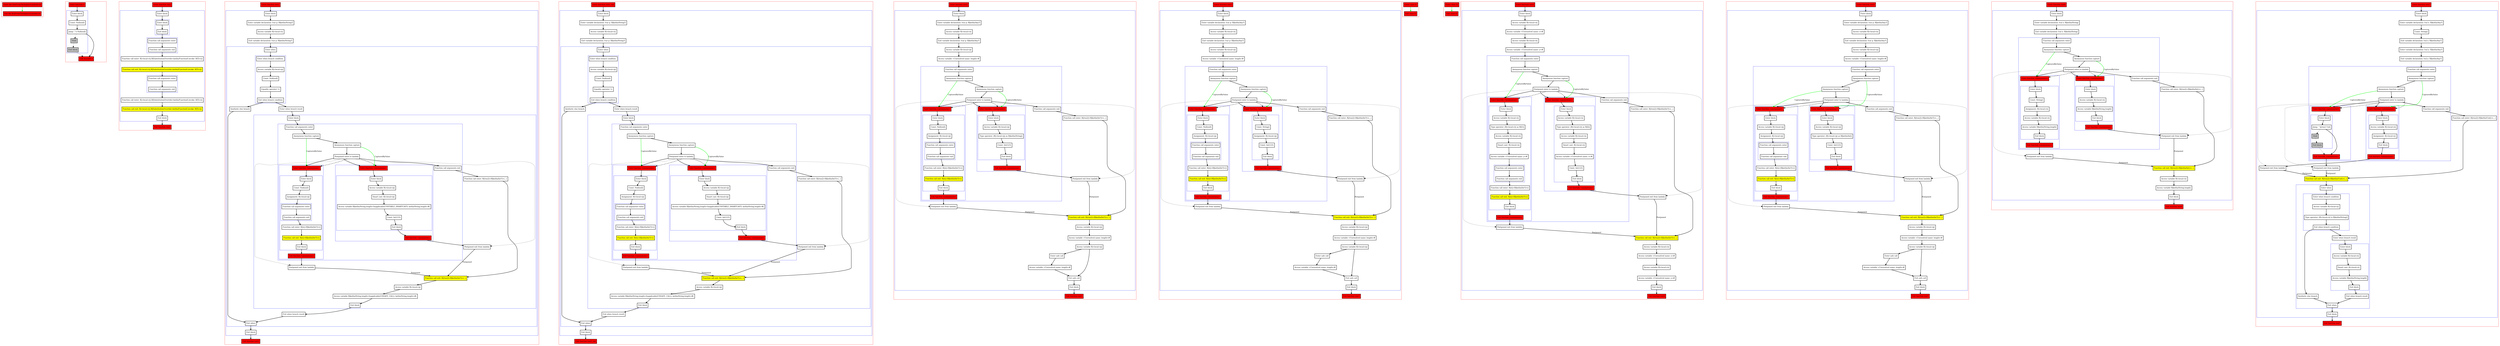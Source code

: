 digraph flowFromTwoInplaceLambdas_kt {
    graph [nodesep=3]
    node [shape=box penwidth=2]
    edge [penwidth=2]

    subgraph cluster_0 {
        color=red
        0 [label="Enter file flowFromTwoInplaceLambdas.kt" style="filled" fillcolor=red];
        1 [label="Exit file flowFromTwoInplaceLambdas.kt" style="filled" fillcolor=red];
    }
    0 -> {1} [color=green];

    subgraph cluster_1 {
        color=red
        2 [label="Enter function n" style="filled" fillcolor=red];
        subgraph cluster_2 {
            color=blue
            3 [label="Enter block"];
            4 [label="Const: Null(null)"];
            5 [label="Jump: ^n Null(null)"];
            6 [label="Stub" style="filled" fillcolor=gray];
            7 [label="Exit block" style="filled" fillcolor=gray];
        }
        8 [label="Exit function n" style="filled" fillcolor=red];
    }
    2 -> {3};
    3 -> {4};
    4 -> {5};
    5 -> {8};
    5 -> {6} [style=dotted];
    6 -> {7} [style=dotted];
    7 -> {8} [style=dotted];

    subgraph cluster_3 {
        color=red
        9 [label="Enter function run2" style="filled" fillcolor=red];
        subgraph cluster_4 {
            color=blue
            10 [label="Enter block"];
            subgraph cluster_5 {
                color=blue
                11 [label="Enter block"];
                12 [label="Exit block"];
            }
            subgraph cluster_6 {
                color=blue
                13 [label="Function call arguments enter"];
                14 [label="Function call arguments exit"];
            }
            15 [label="Function call enter: R|<local>/x|.R|SubstitutionOverride<kotlin/Function0.invoke: R|T|>|()"];
            16 [label="Function call exit: R|<local>/x|.R|SubstitutionOverride<kotlin/Function0.invoke: R|T|>|()" style="filled" fillcolor=yellow];
            subgraph cluster_7 {
                color=blue
                17 [label="Function call arguments enter"];
                18 [label="Function call arguments exit"];
            }
            19 [label="Function call enter: R|<local>/y|.R|SubstitutionOverride<kotlin/Function0.invoke: R|T|>|()"];
            20 [label="Function call exit: R|<local>/y|.R|SubstitutionOverride<kotlin/Function0.invoke: R|T|>|()" style="filled" fillcolor=yellow];
            21 [label="Exit block"];
        }
        22 [label="Exit function run2" style="filled" fillcolor=red];
    }
    9 -> {10};
    10 -> {11};
    11 -> {12};
    12 -> {13};
    13 -> {14};
    14 -> {15};
    15 -> {16};
    16 -> {17};
    17 -> {18};
    18 -> {19};
    19 -> {20};
    20 -> {21};
    21 -> {22};

    subgraph cluster_8 {
        color=red
        23 [label="Enter function test1" style="filled" fillcolor=red];
        subgraph cluster_9 {
            color=blue
            24 [label="Enter block"];
            25 [label="Enter variable declaration: lvar p: R|kotlin/String?|"];
            26 [label="Access variable R|<local>/x|"];
            27 [label="Exit variable declaration: lvar p: R|kotlin/String?|"];
            subgraph cluster_10 {
                color=blue
                28 [label="Enter when"];
                subgraph cluster_11 {
                    color=blue
                    29 [label="Enter when branch condition "];
                    30 [label="Access variable R|<local>/p|"];
                    31 [label="Const: Null(null)"];
                    32 [label="Equality operator !="];
                    33 [label="Exit when branch condition"];
                }
                34 [label="Synthetic else branch"];
                35 [label="Enter when branch result"];
                subgraph cluster_12 {
                    color=blue
                    36 [label="Enter block"];
                    subgraph cluster_13 {
                        color=blue
                        37 [label="Function call arguments enter"];
                        38 [label="Anonymous function capture"];
                        39 [label="Anonymous function capture"];
                        40 [label="Postponed enter to lambda"];
                        subgraph cluster_14 {
                            color=blue
                            41 [label="Enter function <anonymous>" style="filled" fillcolor=red];
                            subgraph cluster_15 {
                                color=blue
                                42 [label="Enter block"];
                                43 [label="Access variable R|<local>/p|"];
                                44 [label="Smart cast: R|<local>/p|"];
                                45 [label="Access variable R|kotlin/String.length<Inapplicable(UNSTABLE_SMARTCAST): kotlin/String.length>#|"];
                                46 [label="Const: Int(123)"];
                                47 [label="Exit block"];
                            }
                            48 [label="Exit function <anonymous>" style="filled" fillcolor=red];
                        }
                        subgraph cluster_16 {
                            color=blue
                            49 [label="Enter function <anonymous>" style="filled" fillcolor=red];
                            subgraph cluster_17 {
                                color=blue
                                50 [label="Enter block"];
                                51 [label="Const: Null(null)"];
                                52 [label="Assignment: R|<local>/p|"];
                                subgraph cluster_18 {
                                    color=blue
                                    53 [label="Function call arguments enter"];
                                    54 [label="Function call arguments exit"];
                                }
                                55 [label="Function call enter: R|/n|<R|kotlin/Int?|>()"];
                                56 [label="Function call exit: R|/n|<R|kotlin/Int?|>()" style="filled" fillcolor=yellow];
                                57 [label="Exit block"];
                            }
                            58 [label="Exit function <anonymous>" style="filled" fillcolor=red];
                        }
                        59 [label="Function call arguments exit"];
                    }
                    60 [label="Function call enter: R|/run2|<R|kotlin/Int?|>(...)"];
                    61 [label="Postponed exit from lambda"];
                    62 [label="Postponed exit from lambda"];
                    63 [label="Function call exit: R|/run2|<R|kotlin/Int?|>(...)" style="filled" fillcolor=yellow];
                    64 [label="Access variable R|<local>/p|"];
                    65 [label="Access variable R|kotlin/String.length<Inapplicable(UNSAFE_CALL): kotlin/String.length>#|"];
                    66 [label="Exit block"];
                }
                67 [label="Exit when branch result"];
                68 [label="Exit when"];
            }
            69 [label="Exit block"];
        }
        70 [label="Exit function test1" style="filled" fillcolor=red];
    }
    23 -> {24};
    24 -> {25};
    25 -> {26};
    26 -> {27};
    27 -> {28};
    28 -> {29};
    29 -> {30};
    30 -> {31};
    31 -> {32};
    32 -> {33};
    33 -> {34 35};
    34 -> {68};
    35 -> {36};
    36 -> {37};
    37 -> {38};
    38 -> {39};
    38 -> {49} [color=green label="CapturedByValue"];
    39 -> {40};
    39 -> {41} [color=green label="CapturedByValue"];
    40 -> {41 49 59};
    40 -> {61 62} [style=dotted];
    40 -> {41 49} [style=dashed];
    41 -> {42};
    42 -> {43};
    43 -> {44};
    44 -> {45};
    45 -> {46};
    46 -> {47};
    47 -> {48};
    48 -> {61};
    49 -> {50};
    50 -> {51};
    51 -> {52};
    52 -> {53};
    53 -> {54};
    54 -> {55};
    55 -> {56};
    56 -> {57};
    57 -> {58};
    58 -> {62};
    59 -> {60};
    60 -> {63};
    61 -> {63} [label="Postponed"];
    62 -> {63} [label="Postponed"];
    63 -> {64};
    64 -> {65};
    65 -> {66};
    66 -> {67};
    67 -> {68};
    68 -> {69};
    69 -> {70};

    subgraph cluster_19 {
        color=red
        71 [label="Enter function test1_tail" style="filled" fillcolor=red];
        subgraph cluster_20 {
            color=blue
            72 [label="Enter block"];
            73 [label="Enter variable declaration: lvar p: R|kotlin/String?|"];
            74 [label="Access variable R|<local>/x|"];
            75 [label="Exit variable declaration: lvar p: R|kotlin/String?|"];
            subgraph cluster_21 {
                color=blue
                76 [label="Enter when"];
                subgraph cluster_22 {
                    color=blue
                    77 [label="Enter when branch condition "];
                    78 [label="Access variable R|<local>/p|"];
                    79 [label="Const: Null(null)"];
                    80 [label="Equality operator !="];
                    81 [label="Exit when branch condition"];
                }
                82 [label="Synthetic else branch"];
                83 [label="Enter when branch result"];
                subgraph cluster_23 {
                    color=blue
                    84 [label="Enter block"];
                    subgraph cluster_24 {
                        color=blue
                        85 [label="Function call arguments enter"];
                        86 [label="Anonymous function capture"];
                        87 [label="Anonymous function capture"];
                        88 [label="Postponed enter to lambda"];
                        subgraph cluster_25 {
                            color=blue
                            89 [label="Enter function <anonymous>" style="filled" fillcolor=red];
                            subgraph cluster_26 {
                                color=blue
                                90 [label="Enter block"];
                                91 [label="Access variable R|<local>/p|"];
                                92 [label="Smart cast: R|<local>/p|"];
                                93 [label="Access variable R|kotlin/String.length<Inapplicable(UNSTABLE_SMARTCAST): kotlin/String.length>#|"];
                                94 [label="Const: Int(123)"];
                                95 [label="Exit block"];
                            }
                            96 [label="Exit function <anonymous>" style="filled" fillcolor=red];
                        }
                        subgraph cluster_27 {
                            color=blue
                            97 [label="Enter function <anonymous>" style="filled" fillcolor=red];
                            subgraph cluster_28 {
                                color=blue
                                98 [label="Enter block"];
                                99 [label="Const: Null(null)"];
                                100 [label="Assignment: R|<local>/p|"];
                                subgraph cluster_29 {
                                    color=blue
                                    101 [label="Function call arguments enter"];
                                    102 [label="Function call arguments exit"];
                                }
                                103 [label="Function call enter: R|/n|<R|kotlin/Int?|>()"];
                                104 [label="Function call exit: R|/n|<R|kotlin/Int?|>()" style="filled" fillcolor=yellow];
                                105 [label="Exit block"];
                            }
                            106 [label="Exit function <anonymous>" style="filled" fillcolor=red];
                        }
                        107 [label="Function call arguments exit"];
                    }
                    108 [label="Function call enter: R|/run2|<R|kotlin/Int?|>(...)"];
                    109 [label="Postponed exit from lambda"];
                    110 [label="Postponed exit from lambda"];
                    111 [label="Function call exit: R|/run2|<R|kotlin/Int?|>(...)" style="filled" fillcolor=yellow];
                    112 [label="Access variable R|<local>/p|"];
                    113 [label="Access variable R|kotlin/String.length<Inapplicable(UNSAFE_CALL): kotlin/String.length>#|"];
                    114 [label="Exit block"];
                }
                115 [label="Exit when branch result"];
                116 [label="Exit when"];
            }
            117 [label="Exit block"];
        }
        118 [label="Exit function test1_tail" style="filled" fillcolor=red];
    }
    71 -> {72};
    72 -> {73};
    73 -> {74};
    74 -> {75};
    75 -> {76};
    76 -> {77};
    77 -> {78};
    78 -> {79};
    79 -> {80};
    80 -> {81};
    81 -> {82 83};
    82 -> {116};
    83 -> {84};
    84 -> {85};
    85 -> {86};
    86 -> {87};
    86 -> {97} [color=green label="CapturedByValue"];
    87 -> {88};
    87 -> {89} [color=green label="CapturedByValue"];
    88 -> {89 97 107};
    88 -> {109 110} [style=dotted];
    88 -> {89 97} [style=dashed];
    89 -> {90};
    90 -> {91};
    91 -> {92};
    92 -> {93};
    93 -> {94};
    94 -> {95};
    95 -> {96};
    96 -> {109};
    97 -> {98};
    98 -> {99};
    99 -> {100};
    100 -> {101};
    101 -> {102};
    102 -> {103};
    103 -> {104};
    104 -> {105};
    105 -> {106};
    106 -> {110};
    107 -> {108};
    108 -> {111};
    109 -> {111} [label="Postponed"];
    110 -> {111} [label="Postponed"];
    111 -> {112};
    112 -> {113};
    113 -> {114};
    114 -> {115};
    115 -> {116};
    116 -> {117};
    117 -> {118};

    subgraph cluster_30 {
        color=red
        119 [label="Enter function test2" style="filled" fillcolor=red];
        subgraph cluster_31 {
            color=blue
            120 [label="Enter block"];
            121 [label="Enter variable declaration: lvar p: R|kotlin/Any?|"];
            122 [label="Access variable R|<local>/x|"];
            123 [label="Exit variable declaration: lvar p: R|kotlin/Any?|"];
            124 [label="Access variable R|<local>/p|"];
            125 [label="Access variable <Unresolved name: length>#"];
            subgraph cluster_32 {
                color=blue
                126 [label="Function call arguments enter"];
                127 [label="Anonymous function capture"];
                128 [label="Anonymous function capture"];
                129 [label="Postponed enter to lambda"];
                subgraph cluster_33 {
                    color=blue
                    130 [label="Enter function <anonymous>" style="filled" fillcolor=red];
                    subgraph cluster_34 {
                        color=blue
                        131 [label="Enter block"];
                        132 [label="Access variable R|<local>/p|"];
                        133 [label="Type operator: (R|<local>/p| as R|kotlin/String|)"];
                        134 [label="Const: Int(123)"];
                        135 [label="Exit block"];
                    }
                    136 [label="Exit function <anonymous>" style="filled" fillcolor=red];
                }
                subgraph cluster_35 {
                    color=blue
                    137 [label="Enter function <anonymous>" style="filled" fillcolor=red];
                    subgraph cluster_36 {
                        color=blue
                        138 [label="Enter block"];
                        139 [label="Const: Null(null)"];
                        140 [label="Assignment: R|<local>/p|"];
                        subgraph cluster_37 {
                            color=blue
                            141 [label="Function call arguments enter"];
                            142 [label="Function call arguments exit"];
                        }
                        143 [label="Function call enter: R|/n|<R|kotlin/Int?|>()"];
                        144 [label="Function call exit: R|/n|<R|kotlin/Int?|>()" style="filled" fillcolor=yellow];
                        145 [label="Exit block"];
                    }
                    146 [label="Exit function <anonymous>" style="filled" fillcolor=red];
                }
                147 [label="Function call arguments exit"];
            }
            148 [label="Function call enter: R|/run2|<R|kotlin/Int?|>(...)"];
            149 [label="Postponed exit from lambda"];
            150 [label="Postponed exit from lambda"];
            151 [label="Function call exit: R|/run2|<R|kotlin/Int?|>(...)" style="filled" fillcolor=yellow];
            152 [label="Access variable R|<local>/p|"];
            153 [label="Access variable <Unresolved name: length>#"];
            154 [label="Access variable R|<local>/p|"];
            155 [label="Enter safe call"];
            156 [label="Access variable <Unresolved name: length>#"];
            157 [label="Exit safe call"];
            158 [label="Exit block"];
        }
        159 [label="Exit function test2" style="filled" fillcolor=red];
    }
    119 -> {120};
    120 -> {121};
    121 -> {122};
    122 -> {123};
    123 -> {124};
    124 -> {125};
    125 -> {126};
    126 -> {127};
    127 -> {128};
    127 -> {137} [color=green label="CapturedByValue"];
    128 -> {129};
    128 -> {130} [color=green label="CapturedByValue"];
    129 -> {130 137 147};
    129 -> {149 150} [style=dotted];
    129 -> {130 137} [style=dashed];
    130 -> {131};
    131 -> {132};
    132 -> {133};
    133 -> {134};
    134 -> {135};
    135 -> {136};
    136 -> {149};
    137 -> {138};
    138 -> {139};
    139 -> {140};
    140 -> {141};
    141 -> {142};
    142 -> {143};
    143 -> {144};
    144 -> {145};
    145 -> {146};
    146 -> {150};
    147 -> {148};
    148 -> {151};
    149 -> {151} [label="Postponed"];
    150 -> {151} [label="Postponed"];
    151 -> {152};
    152 -> {153};
    153 -> {154};
    154 -> {155 157};
    155 -> {156};
    156 -> {157};
    157 -> {158};
    158 -> {159};

    subgraph cluster_38 {
        color=red
        160 [label="Enter function test3" style="filled" fillcolor=red];
        subgraph cluster_39 {
            color=blue
            161 [label="Enter block"];
            162 [label="Enter variable declaration: lvar p: R|kotlin/Any?|"];
            163 [label="Access variable R|<local>/x|"];
            164 [label="Exit variable declaration: lvar p: R|kotlin/Any?|"];
            165 [label="Access variable R|<local>/p|"];
            166 [label="Access variable <Unresolved name: length>#"];
            subgraph cluster_40 {
                color=blue
                167 [label="Function call arguments enter"];
                168 [label="Anonymous function capture"];
                169 [label="Anonymous function capture"];
                170 [label="Postponed enter to lambda"];
                subgraph cluster_41 {
                    color=blue
                    171 [label="Enter function <anonymous>" style="filled" fillcolor=red];
                    subgraph cluster_42 {
                        color=blue
                        172 [label="Enter block"];
                        173 [label="Const: String()"];
                        174 [label="Assignment: R|<local>/p|"];
                        175 [label="Const: Int(123)"];
                        176 [label="Exit block"];
                    }
                    177 [label="Exit function <anonymous>" style="filled" fillcolor=red];
                }
                subgraph cluster_43 {
                    color=blue
                    178 [label="Enter function <anonymous>" style="filled" fillcolor=red];
                    subgraph cluster_44 {
                        color=blue
                        179 [label="Enter block"];
                        180 [label="Const: Null(null)"];
                        181 [label="Assignment: R|<local>/p|"];
                        subgraph cluster_45 {
                            color=blue
                            182 [label="Function call arguments enter"];
                            183 [label="Function call arguments exit"];
                        }
                        184 [label="Function call enter: R|/n|<R|kotlin/Int?|>()"];
                        185 [label="Function call exit: R|/n|<R|kotlin/Int?|>()" style="filled" fillcolor=yellow];
                        186 [label="Exit block"];
                    }
                    187 [label="Exit function <anonymous>" style="filled" fillcolor=red];
                }
                188 [label="Function call arguments exit"];
            }
            189 [label="Function call enter: R|/run2|<R|kotlin/Int?|>(...)"];
            190 [label="Postponed exit from lambda"];
            191 [label="Postponed exit from lambda"];
            192 [label="Function call exit: R|/run2|<R|kotlin/Int?|>(...)" style="filled" fillcolor=yellow];
            193 [label="Access variable R|<local>/p|"];
            194 [label="Access variable <Unresolved name: length>#"];
            195 [label="Access variable R|<local>/p|"];
            196 [label="Enter safe call"];
            197 [label="Access variable <Unresolved name: length>#"];
            198 [label="Exit safe call"];
            199 [label="Exit block"];
        }
        200 [label="Exit function test3" style="filled" fillcolor=red];
    }
    160 -> {161};
    161 -> {162};
    162 -> {163};
    163 -> {164};
    164 -> {165};
    165 -> {166};
    166 -> {167};
    167 -> {168};
    168 -> {169};
    168 -> {178} [color=green label="CapturedByValue"];
    169 -> {170};
    169 -> {171} [color=green label="CapturedByValue"];
    170 -> {171 178 188};
    170 -> {190 191} [style=dotted];
    170 -> {171 178} [style=dashed];
    171 -> {172};
    172 -> {173};
    173 -> {174};
    174 -> {175};
    175 -> {176};
    176 -> {177};
    177 -> {190};
    178 -> {179};
    179 -> {180};
    180 -> {181};
    181 -> {182};
    182 -> {183};
    183 -> {184};
    184 -> {185};
    185 -> {186};
    186 -> {187};
    187 -> {191};
    188 -> {189};
    189 -> {192};
    190 -> {192} [label="Postponed"];
    191 -> {192} [label="Postponed"];
    192 -> {193};
    193 -> {194};
    194 -> {195};
    195 -> {196 198};
    196 -> {197};
    197 -> {198};
    198 -> {199};
    199 -> {200};

    subgraph cluster_46 {
        color=red
        201 [label="Enter class I1" style="filled" fillcolor=red];
        202 [label="Exit class I1" style="filled" fillcolor=red];
    }
    201 -> {202} [color=green];

    subgraph cluster_47 {
        color=red
        203 [label="Enter class I2" style="filled" fillcolor=red];
        204 [label="Exit class I2" style="filled" fillcolor=red];
    }
    203 -> {204} [color=green];

    subgraph cluster_48 {
        color=red
        205 [label="Enter function test4" style="filled" fillcolor=red];
        subgraph cluster_49 {
            color=blue
            206 [label="Enter block"];
            207 [label="Access variable R|<local>/x|"];
            208 [label="Access variable <Unresolved name: x>#"];
            209 [label="Access variable R|<local>/x|"];
            210 [label="Access variable <Unresolved name: y>#"];
            subgraph cluster_50 {
                color=blue
                211 [label="Function call arguments enter"];
                212 [label="Anonymous function capture"];
                213 [label="Anonymous function capture"];
                214 [label="Postponed enter to lambda"];
                subgraph cluster_51 {
                    color=blue
                    215 [label="Enter function <anonymous>" style="filled" fillcolor=red];
                    subgraph cluster_52 {
                        color=blue
                        216 [label="Enter block"];
                        217 [label="Access variable R|<local>/x|"];
                        218 [label="Type operator: (R|<local>/x| as R|I2|)"];
                        219 [label="Access variable R|<local>/x|"];
                        220 [label="Smart cast: R|<local>/x|"];
                        221 [label="Access variable <Unresolved name: x>#"];
                        222 [label="Const: Int(123)"];
                        223 [label="Exit block"];
                    }
                    224 [label="Exit function <anonymous>" style="filled" fillcolor=red];
                }
                subgraph cluster_53 {
                    color=blue
                    225 [label="Enter function <anonymous>" style="filled" fillcolor=red];
                    subgraph cluster_54 {
                        color=blue
                        226 [label="Enter block"];
                        227 [label="Access variable R|<local>/x|"];
                        228 [label="Type operator: (R|<local>/x| as R|I1|)"];
                        229 [label="Access variable R|<local>/x|"];
                        230 [label="Smart cast: R|<local>/x|"];
                        231 [label="Access variable <Unresolved name: y>#"];
                        subgraph cluster_55 {
                            color=blue
                            232 [label="Function call arguments enter"];
                            233 [label="Function call arguments exit"];
                        }
                        234 [label="Function call enter: R|/n|<R|kotlin/Int?|>()"];
                        235 [label="Function call exit: R|/n|<R|kotlin/Int?|>()" style="filled" fillcolor=yellow];
                        236 [label="Exit block"];
                    }
                    237 [label="Exit function <anonymous>" style="filled" fillcolor=red];
                }
                238 [label="Function call arguments exit"];
            }
            239 [label="Function call enter: R|/run2|<R|kotlin/Int?|>(...)"];
            240 [label="Postponed exit from lambda"];
            241 [label="Postponed exit from lambda"];
            242 [label="Function call exit: R|/run2|<R|kotlin/Int?|>(...)" style="filled" fillcolor=yellow];
            243 [label="Access variable R|<local>/x|"];
            244 [label="Access variable <Unresolved name: x>#"];
            245 [label="Access variable R|<local>/x|"];
            246 [label="Access variable <Unresolved name: y>#"];
            247 [label="Exit block"];
        }
        248 [label="Exit function test4" style="filled" fillcolor=red];
    }
    205 -> {206};
    206 -> {207};
    207 -> {208};
    208 -> {209};
    209 -> {210};
    210 -> {211};
    211 -> {212};
    212 -> {213};
    212 -> {225} [color=green label="CapturedByValue"];
    213 -> {214};
    213 -> {215} [color=green label="CapturedByValue"];
    214 -> {215 225 238};
    214 -> {240 241} [style=dotted];
    214 -> {215 225} [style=dashed];
    215 -> {216};
    216 -> {217};
    217 -> {218};
    218 -> {219};
    219 -> {220};
    220 -> {221};
    221 -> {222};
    222 -> {223};
    223 -> {224};
    224 -> {240};
    225 -> {226};
    226 -> {227};
    227 -> {228};
    228 -> {229};
    229 -> {230};
    230 -> {231};
    231 -> {232};
    232 -> {233};
    233 -> {234};
    234 -> {235};
    235 -> {236};
    236 -> {237};
    237 -> {241};
    238 -> {239};
    239 -> {242};
    240 -> {242} [label="Postponed"];
    241 -> {242} [label="Postponed"];
    242 -> {243};
    243 -> {244};
    244 -> {245};
    245 -> {246};
    246 -> {247};
    247 -> {248};

    subgraph cluster_56 {
        color=red
        249 [label="Enter function test5" style="filled" fillcolor=red];
        subgraph cluster_57 {
            color=blue
            250 [label="Enter block"];
            251 [label="Enter variable declaration: lvar p: R|kotlin/Any?|"];
            252 [label="Access variable R|<local>/x|"];
            253 [label="Exit variable declaration: lvar p: R|kotlin/Any?|"];
            254 [label="Access variable R|<local>/p|"];
            255 [label="Access variable <Unresolved name: length>#"];
            subgraph cluster_58 {
                color=blue
                256 [label="Function call arguments enter"];
                257 [label="Anonymous function capture"];
                258 [label="Anonymous function capture"];
                259 [label="Postponed enter to lambda"];
                subgraph cluster_59 {
                    color=blue
                    260 [label="Enter function <anonymous>" style="filled" fillcolor=red];
                    subgraph cluster_60 {
                        color=blue
                        261 [label="Enter block"];
                        262 [label="Access variable R|<local>/q|"];
                        263 [label="Assignment: R|<local>/p|"];
                        subgraph cluster_61 {
                            color=blue
                            264 [label="Function call arguments enter"];
                            265 [label="Function call arguments exit"];
                        }
                        266 [label="Function call enter: R|/n|<R|kotlin/Int?|>()"];
                        267 [label="Function call exit: R|/n|<R|kotlin/Int?|>()" style="filled" fillcolor=yellow];
                        268 [label="Exit block"];
                    }
                    269 [label="Exit function <anonymous>" style="filled" fillcolor=red];
                }
                subgraph cluster_62 {
                    color=blue
                    270 [label="Enter function <anonymous>" style="filled" fillcolor=red];
                    subgraph cluster_63 {
                        color=blue
                        271 [label="Enter block"];
                        272 [label="Access variable R|<local>/p|"];
                        273 [label="Type operator: (R|<local>/p| as R|kotlin/Int|)"];
                        274 [label="Const: Int(123)"];
                        275 [label="Exit block"];
                    }
                    276 [label="Exit function <anonymous>" style="filled" fillcolor=red];
                }
                277 [label="Function call arguments exit"];
            }
            278 [label="Function call enter: R|/run2|<R|kotlin/Int?|>(...)"];
            279 [label="Postponed exit from lambda"];
            280 [label="Postponed exit from lambda"];
            281 [label="Function call exit: R|/run2|<R|kotlin/Int?|>(...)" style="filled" fillcolor=yellow];
            282 [label="Access variable R|<local>/p|"];
            283 [label="Access variable <Unresolved name: length>#"];
            284 [label="Access variable R|<local>/p|"];
            285 [label="Enter safe call"];
            286 [label="Access variable <Unresolved name: length>#"];
            287 [label="Exit safe call"];
            288 [label="Exit block"];
        }
        289 [label="Exit function test5" style="filled" fillcolor=red];
    }
    249 -> {250};
    250 -> {251};
    251 -> {252};
    252 -> {253};
    253 -> {254};
    254 -> {255};
    255 -> {256};
    256 -> {257};
    257 -> {258};
    257 -> {270} [color=green label="CapturedByValue"];
    258 -> {259};
    258 -> {260} [color=green label="CapturedByValue"];
    259 -> {260 270 277};
    259 -> {279 280} [style=dotted];
    259 -> {260 270} [style=dashed];
    260 -> {261};
    261 -> {262};
    262 -> {263};
    263 -> {264};
    264 -> {265};
    265 -> {266};
    266 -> {267};
    267 -> {268};
    268 -> {269};
    269 -> {279};
    270 -> {271};
    271 -> {272};
    272 -> {273};
    273 -> {274};
    274 -> {275};
    275 -> {276};
    276 -> {280};
    277 -> {278};
    278 -> {281};
    279 -> {281} [label="Postponed"];
    280 -> {281} [label="Postponed"];
    281 -> {282};
    282 -> {283};
    283 -> {284};
    284 -> {285 287};
    285 -> {286};
    286 -> {287};
    287 -> {288};
    288 -> {289};

    subgraph cluster_64 {
        color=red
        290 [label="Enter function test6" style="filled" fillcolor=red];
        subgraph cluster_65 {
            color=blue
            291 [label="Enter block"];
            292 [label="Enter variable declaration: lval x: R|kotlin/String|"];
            293 [label="Exit variable declaration: lval x: R|kotlin/String|"];
            subgraph cluster_66 {
                color=blue
                294 [label="Function call arguments enter"];
                295 [label="Anonymous function capture"];
                296 [label="Anonymous function capture"];
                297 [label="Postponed enter to lambda"];
                subgraph cluster_67 {
                    color=blue
                    298 [label="Enter function <anonymous>" style="filled" fillcolor=red];
                    subgraph cluster_68 {
                        color=blue
                        299 [label="Enter block"];
                        300 [label="Access variable R|<local>/x|"];
                        301 [label="Access variable R|kotlin/String.length|"];
                        302 [label="Exit block"];
                    }
                    303 [label="Exit function <anonymous>" style="filled" fillcolor=red];
                }
                subgraph cluster_69 {
                    color=blue
                    304 [label="Enter function <anonymous>" style="filled" fillcolor=red];
                    subgraph cluster_70 {
                        color=blue
                        305 [label="Enter block"];
                        306 [label="Const: String()"];
                        307 [label="Assignment: R|<local>/x|"];
                        308 [label="Access variable R|<local>/x|"];
                        309 [label="Access variable R|kotlin/String.length|"];
                        310 [label="Exit block"];
                    }
                    311 [label="Exit function <anonymous>" style="filled" fillcolor=red];
                }
                312 [label="Function call arguments exit"];
            }
            313 [label="Function call enter: R|/run2|<R|kotlin/Int|>(...)"];
            314 [label="Postponed exit from lambda"];
            315 [label="Postponed exit from lambda"];
            316 [label="Function call exit: R|/run2|<R|kotlin/Int|>(...)" style="filled" fillcolor=yellow];
            317 [label="Access variable R|<local>/x|"];
            318 [label="Access variable R|kotlin/String.length|"];
            319 [label="Exit block"];
        }
        320 [label="Exit function test6" style="filled" fillcolor=red];
    }
    290 -> {291};
    291 -> {292};
    292 -> {293};
    293 -> {294};
    294 -> {295};
    295 -> {296};
    295 -> {304} [color=green label="CapturedByValue"];
    296 -> {297};
    296 -> {298} [color=green label="CapturedByValue"];
    297 -> {298 304 312};
    297 -> {314 315} [style=dotted];
    297 -> {298 304} [style=dashed];
    298 -> {299};
    299 -> {300};
    300 -> {301};
    301 -> {302};
    302 -> {303};
    303 -> {314};
    304 -> {305};
    305 -> {306};
    306 -> {307};
    307 -> {308};
    308 -> {309};
    309 -> {310};
    310 -> {311};
    311 -> {315};
    312 -> {313};
    313 -> {316};
    314 -> {316} [label="Postponed"];
    315 -> {316} [label="Postponed"];
    316 -> {317};
    317 -> {318};
    318 -> {319};
    319 -> {320};

    subgraph cluster_71 {
        color=red
        321 [label="Enter function test7" style="filled" fillcolor=red];
        subgraph cluster_72 {
            color=blue
            322 [label="Enter block"];
            323 [label="Enter variable declaration: lval x: R|kotlin/Any?|"];
            324 [label="Const: String()"];
            325 [label="Exit variable declaration: lval x: R|kotlin/Any?|"];
            326 [label="Enter variable declaration: lval y: R|kotlin/Any?|"];
            327 [label="Exit variable declaration: lval y: R|kotlin/Any?|"];
            subgraph cluster_73 {
                color=blue
                328 [label="Function call arguments enter"];
                329 [label="Anonymous function capture"];
                330 [label="Anonymous function capture"];
                331 [label="Postponed enter to lambda"];
                subgraph cluster_74 {
                    color=blue
                    332 [label="Enter function <anonymous>" style="filled" fillcolor=red];
                    subgraph cluster_75 {
                        color=blue
                        333 [label="Enter block"];
                        334 [label="Jump: ^@run2 Unit"];
                        335 [label="Stub" style="filled" fillcolor=gray];
                        336 [label="Exit block" style="filled" fillcolor=gray];
                    }
                    337 [label="Exit function <anonymous>" style="filled" fillcolor=red];
                }
                subgraph cluster_76 {
                    color=blue
                    338 [label="Enter function <anonymous>" style="filled" fillcolor=red];
                    subgraph cluster_77 {
                        color=blue
                        339 [label="Enter block"];
                        340 [label="Access variable R|<local>/x|"];
                        341 [label="Assignment: R|<local>/y|"];
                        342 [label="Exit block"];
                    }
                    343 [label="Exit function <anonymous>" style="filled" fillcolor=red];
                }
                344 [label="Function call arguments exit"];
            }
            345 [label="Function call enter: R|/run2|<R|kotlin/Unit|>(...)"];
            346 [label="Postponed exit from lambda"];
            347 [label="Postponed exit from lambda"];
            348 [label="Function call exit: R|/run2|<R|kotlin/Unit|>(...)" style="filled" fillcolor=yellow];
            subgraph cluster_78 {
                color=blue
                349 [label="Enter when"];
                subgraph cluster_79 {
                    color=blue
                    350 [label="Enter when branch condition "];
                    351 [label="Access variable R|<local>/y|"];
                    352 [label="Type operator: (R|<local>/y| is R|kotlin/String|)"];
                    353 [label="Exit when branch condition"];
                }
                354 [label="Synthetic else branch"];
                355 [label="Enter when branch result"];
                subgraph cluster_80 {
                    color=blue
                    356 [label="Enter block"];
                    357 [label="Access variable R|<local>/x|"];
                    358 [label="Smart cast: R|<local>/x|"];
                    359 [label="Access variable R|kotlin/String.length|"];
                    360 [label="Exit block"];
                }
                361 [label="Exit when branch result"];
                362 [label="Exit when"];
            }
            363 [label="Exit block"];
        }
        364 [label="Exit function test7" style="filled" fillcolor=red];
    }
    321 -> {322};
    322 -> {323};
    323 -> {324};
    324 -> {325};
    325 -> {326};
    326 -> {327};
    327 -> {328};
    328 -> {329};
    329 -> {330};
    329 -> {338} [color=green label="CapturedByValue"];
    330 -> {331};
    330 -> {332} [color=green label="CapturedByValue"];
    331 -> {332 338 344};
    331 -> {346 347} [style=dotted];
    331 -> {332 338} [style=dashed];
    332 -> {333};
    333 -> {334};
    334 -> {337};
    334 -> {335} [style=dotted];
    335 -> {336} [style=dotted];
    336 -> {337} [style=dotted];
    337 -> {346};
    338 -> {339};
    339 -> {340};
    340 -> {341};
    341 -> {342};
    342 -> {343};
    343 -> {347};
    344 -> {345};
    345 -> {348};
    346 -> {348} [label="Postponed"];
    347 -> {348} [label="Postponed"];
    348 -> {349};
    349 -> {350};
    350 -> {351};
    351 -> {352};
    352 -> {353};
    353 -> {354 355};
    354 -> {362};
    355 -> {356};
    356 -> {357};
    357 -> {358};
    358 -> {359};
    359 -> {360};
    360 -> {361};
    361 -> {362};
    362 -> {363};
    363 -> {364};

}
